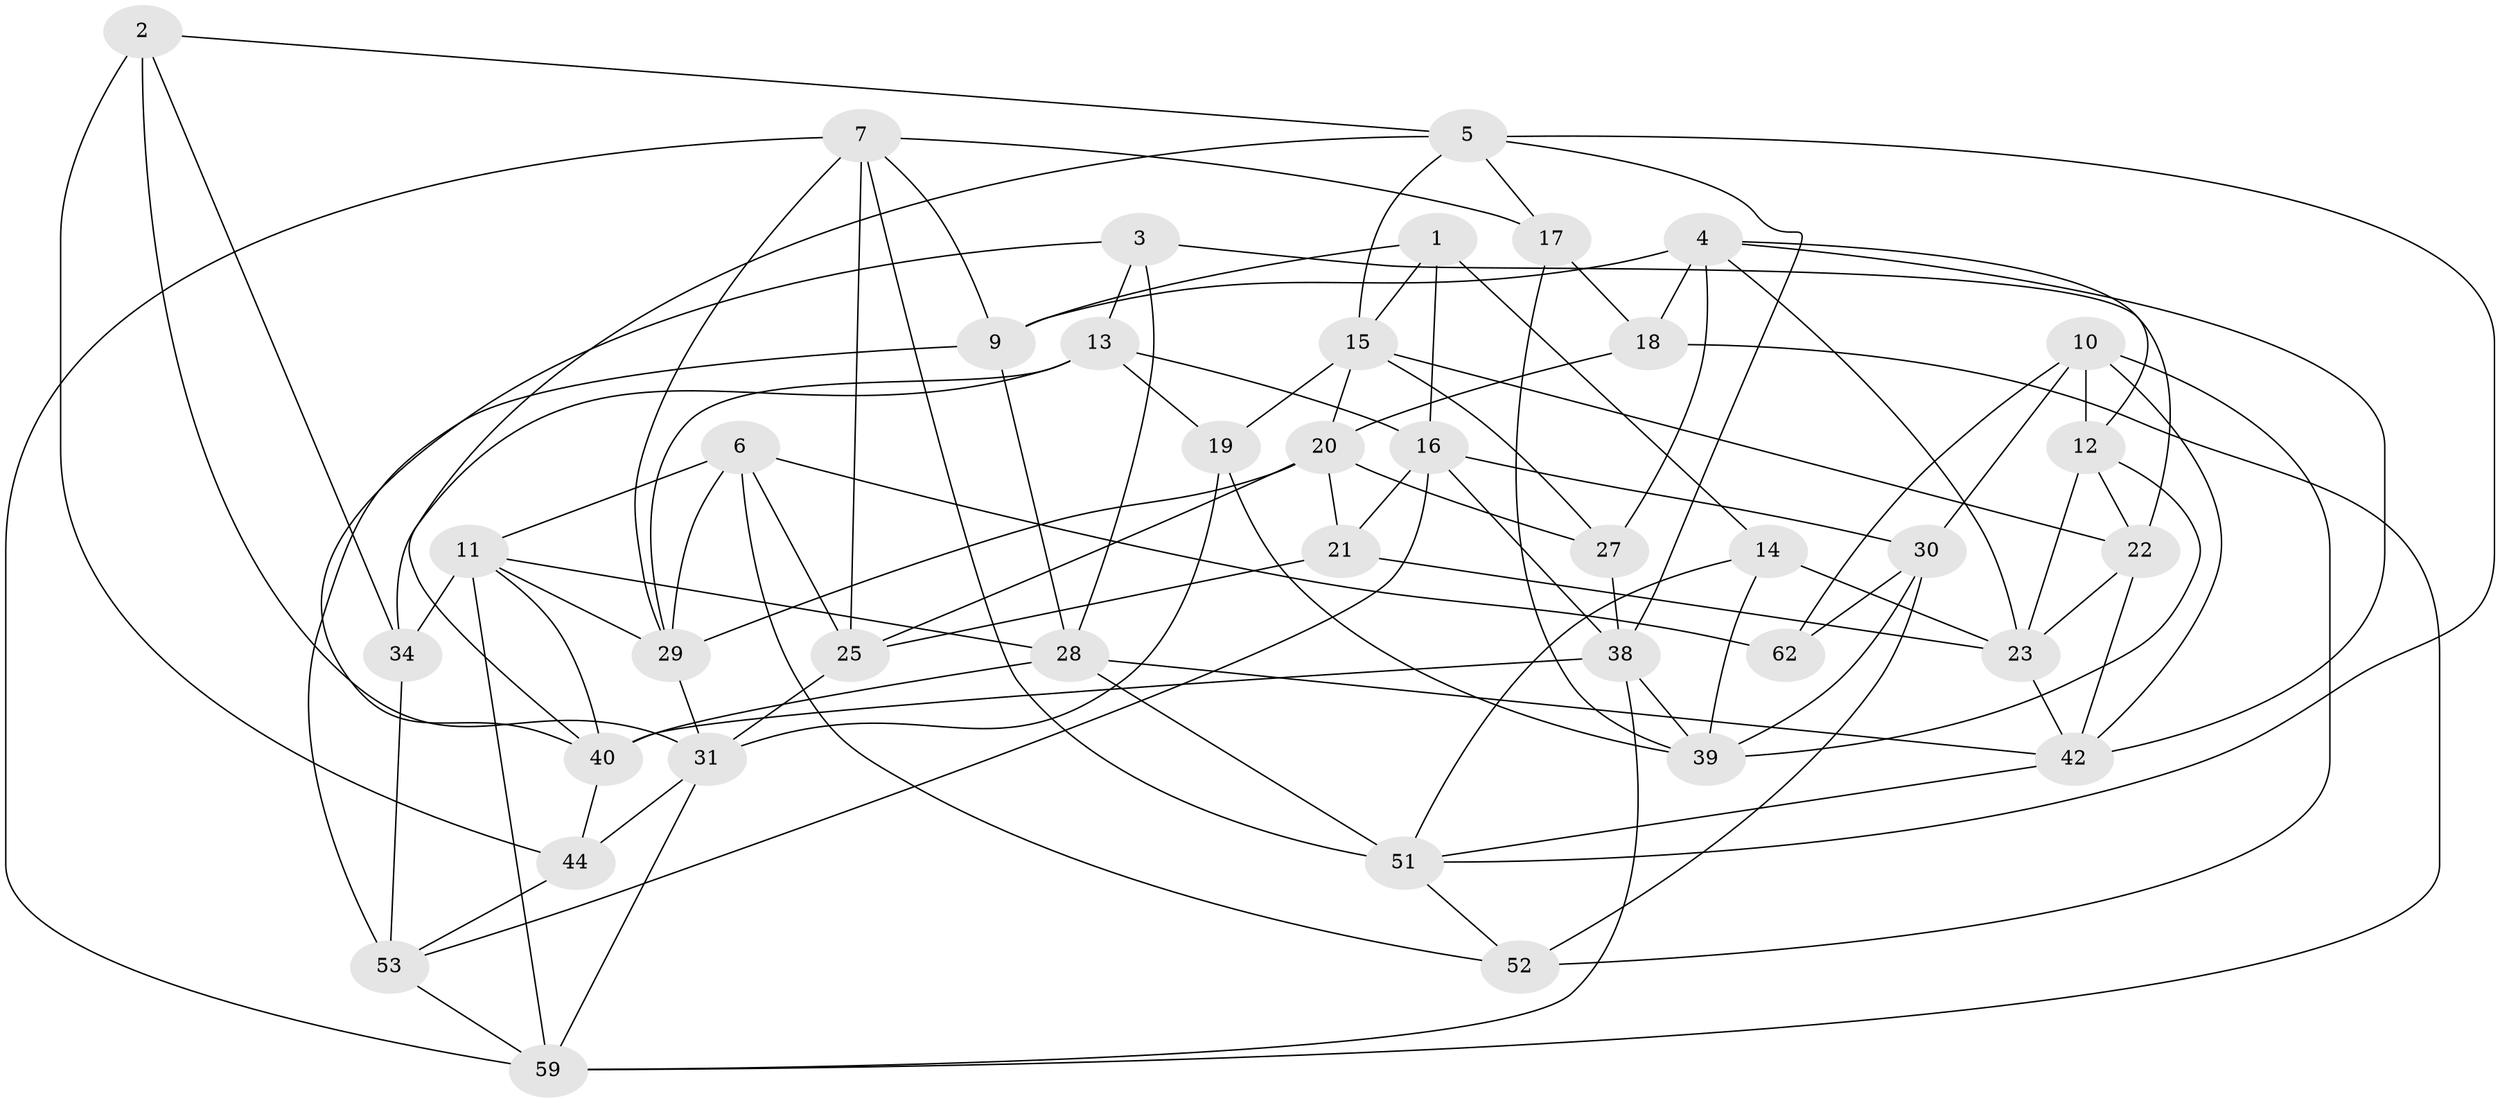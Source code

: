 // original degree distribution, {4: 1.0}
// Generated by graph-tools (version 1.1) at 2025/42/03/06/25 10:42:25]
// undirected, 39 vertices, 99 edges
graph export_dot {
graph [start="1"]
  node [color=gray90,style=filled];
  1;
  2;
  3 [super="+8"];
  4 [super="+36"];
  5 [super="+26"];
  6 [super="+37"];
  7 [super="+35"];
  9 [super="+47"];
  10 [super="+65"];
  11 [super="+24"];
  12 [super="+33"];
  13 [super="+60"];
  14;
  15 [super="+55"];
  16 [super="+49"];
  17;
  18;
  19;
  20 [super="+61"];
  21;
  22 [super="+43"];
  23 [super="+32"];
  25 [super="+46"];
  27;
  28 [super="+45"];
  29 [super="+64"];
  30 [super="+50"];
  31 [super="+48"];
  34;
  38 [super="+41"];
  39 [super="+57"];
  40 [super="+54"];
  42 [super="+56"];
  44;
  51 [super="+58"];
  52;
  53 [super="+66"];
  59 [super="+63"];
  62;
  1 -- 14;
  1 -- 9;
  1 -- 16;
  1 -- 15;
  2 -- 31;
  2 -- 44;
  2 -- 5;
  2 -- 34;
  3 -- 22 [weight=2];
  3 -- 13 [weight=2];
  3 -- 40;
  3 -- 28;
  4 -- 12;
  4 -- 23;
  4 -- 9;
  4 -- 18;
  4 -- 27;
  4 -- 42;
  5 -- 38;
  5 -- 40;
  5 -- 17;
  5 -- 51;
  5 -- 15;
  6 -- 25 [weight=2];
  6 -- 11;
  6 -- 29;
  6 -- 62;
  6 -- 52;
  7 -- 59;
  7 -- 9;
  7 -- 17;
  7 -- 51;
  7 -- 29;
  7 -- 25;
  9 -- 28;
  9 -- 53 [weight=2];
  10 -- 62;
  10 -- 12 [weight=2];
  10 -- 42;
  10 -- 52;
  10 -- 30;
  11 -- 59;
  11 -- 34;
  11 -- 40;
  11 -- 28;
  11 -- 29;
  12 -- 39;
  12 -- 22;
  12 -- 23;
  13 -- 34;
  13 -- 29;
  13 -- 19;
  13 -- 16;
  14 -- 39;
  14 -- 51;
  14 -- 23;
  15 -- 27;
  15 -- 20;
  15 -- 19;
  15 -- 22;
  16 -- 21;
  16 -- 53;
  16 -- 30;
  16 -- 38;
  17 -- 18;
  17 -- 39;
  18 -- 59;
  18 -- 20;
  19 -- 39;
  19 -- 31;
  20 -- 29;
  20 -- 27;
  20 -- 21;
  20 -- 25;
  21 -- 23;
  21 -- 25;
  22 -- 23;
  22 -- 42;
  23 -- 42;
  25 -- 31;
  27 -- 38;
  28 -- 51;
  28 -- 40;
  28 -- 42;
  29 -- 31;
  30 -- 62 [weight=2];
  30 -- 52;
  30 -- 39;
  31 -- 44;
  31 -- 59;
  34 -- 53;
  38 -- 59;
  38 -- 40;
  38 -- 39;
  40 -- 44;
  42 -- 51;
  44 -- 53;
  51 -- 52;
  53 -- 59;
}
